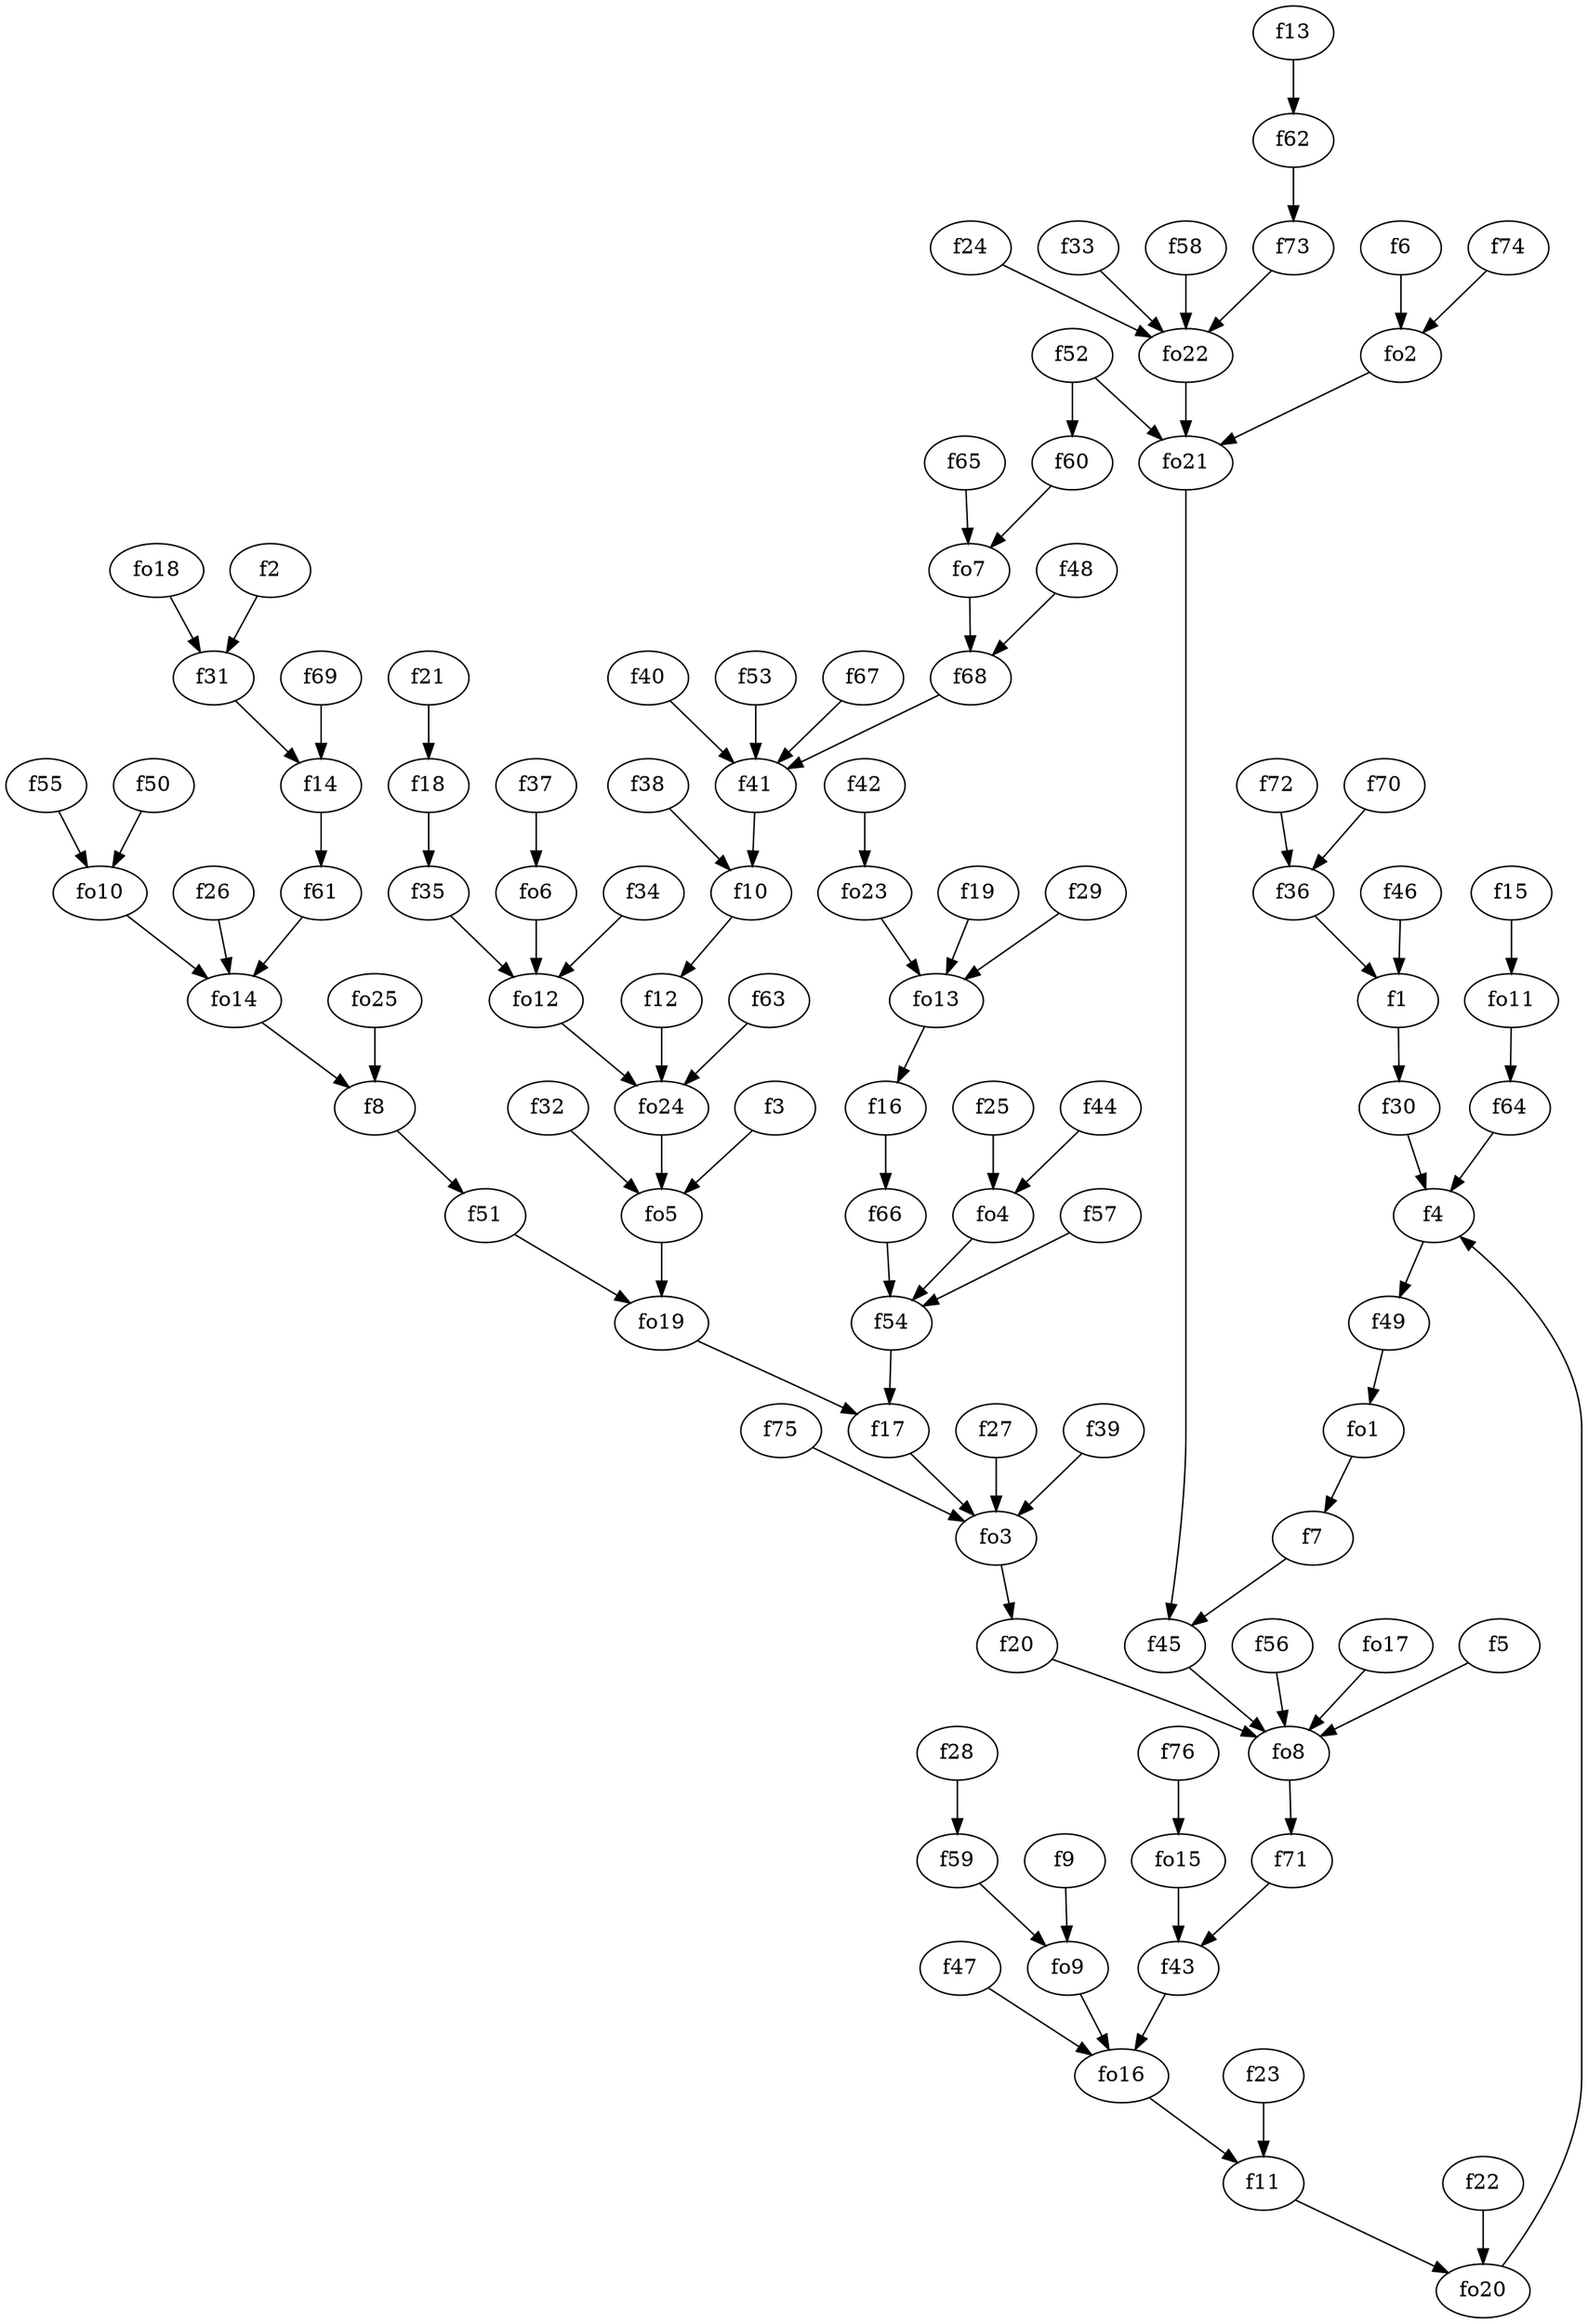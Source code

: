 strict digraph  {
f1;
f2;
f3;
f4;
f5;
f6;
f7;
f8;
f9;
f10;
f11;
f12;
f13;
f14;
f15;
f16;
f17;
f18;
f19;
f20;
f21;
f22;
f23;
f24;
f25;
f26;
f27;
f28;
f29;
f30;
f31;
f32;
f33;
f34;
f35;
f36;
f37;
f38;
f39;
f40;
f41;
f42;
f43;
f44;
f45;
f46;
f47;
f48;
f49;
f50;
f51;
f52;
f53;
f54;
f55;
f56;
f57;
f58;
f59;
f60;
f61;
f62;
f63;
f64;
f65;
f66;
f67;
f68;
f69;
f70;
f71;
f72;
f73;
f74;
f75;
f76;
fo1;
fo2;
fo3;
fo4;
fo5;
fo6;
fo7;
fo8;
fo9;
fo10;
fo11;
fo12;
fo13;
fo14;
fo15;
fo16;
fo17;
fo18;
fo19;
fo20;
fo21;
fo22;
fo23;
fo24;
fo25;
f1 -> f30  [weight=2];
f2 -> f31  [weight=2];
f3 -> fo5  [weight=2];
f4 -> f49  [weight=2];
f5 -> fo8  [weight=2];
f6 -> fo2  [weight=2];
f7 -> f45  [weight=2];
f8 -> f51  [weight=2];
f9 -> fo9  [weight=2];
f10 -> f12  [weight=2];
f11 -> fo20  [weight=2];
f12 -> fo24  [weight=2];
f13 -> f62  [weight=2];
f14 -> f61  [weight=2];
f15 -> fo11  [weight=2];
f16 -> f66  [weight=2];
f17 -> fo3  [weight=2];
f18 -> f35  [weight=2];
f19 -> fo13  [weight=2];
f20 -> fo8  [weight=2];
f21 -> f18  [weight=2];
f22 -> fo20  [weight=2];
f23 -> f11  [weight=2];
f24 -> fo22  [weight=2];
f25 -> fo4  [weight=2];
f26 -> fo14  [weight=2];
f27 -> fo3  [weight=2];
f28 -> f59  [weight=2];
f29 -> fo13  [weight=2];
f30 -> f4  [weight=2];
f31 -> f14  [weight=2];
f32 -> fo5  [weight=2];
f33 -> fo22  [weight=2];
f34 -> fo12  [weight=2];
f35 -> fo12  [weight=2];
f36 -> f1  [weight=2];
f37 -> fo6  [weight=2];
f38 -> f10  [weight=2];
f39 -> fo3  [weight=2];
f40 -> f41  [weight=2];
f41 -> f10  [weight=2];
f42 -> fo23  [weight=2];
f43 -> fo16  [weight=2];
f44 -> fo4  [weight=2];
f45 -> fo8  [weight=2];
f46 -> f1  [weight=2];
f47 -> fo16  [weight=2];
f48 -> f68  [weight=2];
f49 -> fo1  [weight=2];
f50 -> fo10  [weight=2];
f51 -> fo19  [weight=2];
f52 -> fo21  [weight=2];
f52 -> f60  [weight=2];
f53 -> f41  [weight=2];
f54 -> f17  [weight=2];
f55 -> fo10  [weight=2];
f56 -> fo8  [weight=2];
f57 -> f54  [weight=2];
f58 -> fo22  [weight=2];
f59 -> fo9  [weight=2];
f60 -> fo7  [weight=2];
f61 -> fo14  [weight=2];
f62 -> f73  [weight=2];
f63 -> fo24  [weight=2];
f64 -> f4  [weight=2];
f65 -> fo7  [weight=2];
f66 -> f54  [weight=2];
f67 -> f41  [weight=2];
f68 -> f41  [weight=2];
f69 -> f14  [weight=2];
f70 -> f36  [weight=2];
f71 -> f43  [weight=2];
f72 -> f36  [weight=2];
f73 -> fo22  [weight=2];
f74 -> fo2  [weight=2];
f75 -> fo3  [weight=2];
f76 -> fo15  [weight=2];
fo1 -> f7  [weight=2];
fo2 -> fo21  [weight=2];
fo3 -> f20  [weight=2];
fo4 -> f54  [weight=2];
fo5 -> fo19  [weight=2];
fo6 -> fo12  [weight=2];
fo7 -> f68  [weight=2];
fo8 -> f71  [weight=2];
fo9 -> fo16  [weight=2];
fo10 -> fo14  [weight=2];
fo11 -> f64  [weight=2];
fo12 -> fo24  [weight=2];
fo13 -> f16  [weight=2];
fo14 -> f8  [weight=2];
fo15 -> f43  [weight=2];
fo16 -> f11  [weight=2];
fo17 -> fo8  [weight=2];
fo18 -> f31  [weight=2];
fo19 -> f17  [weight=2];
fo20 -> f4  [weight=2];
fo21 -> f45  [weight=2];
fo22 -> fo21  [weight=2];
fo23 -> fo13  [weight=2];
fo24 -> fo5  [weight=2];
fo25 -> f8  [weight=2];
}
